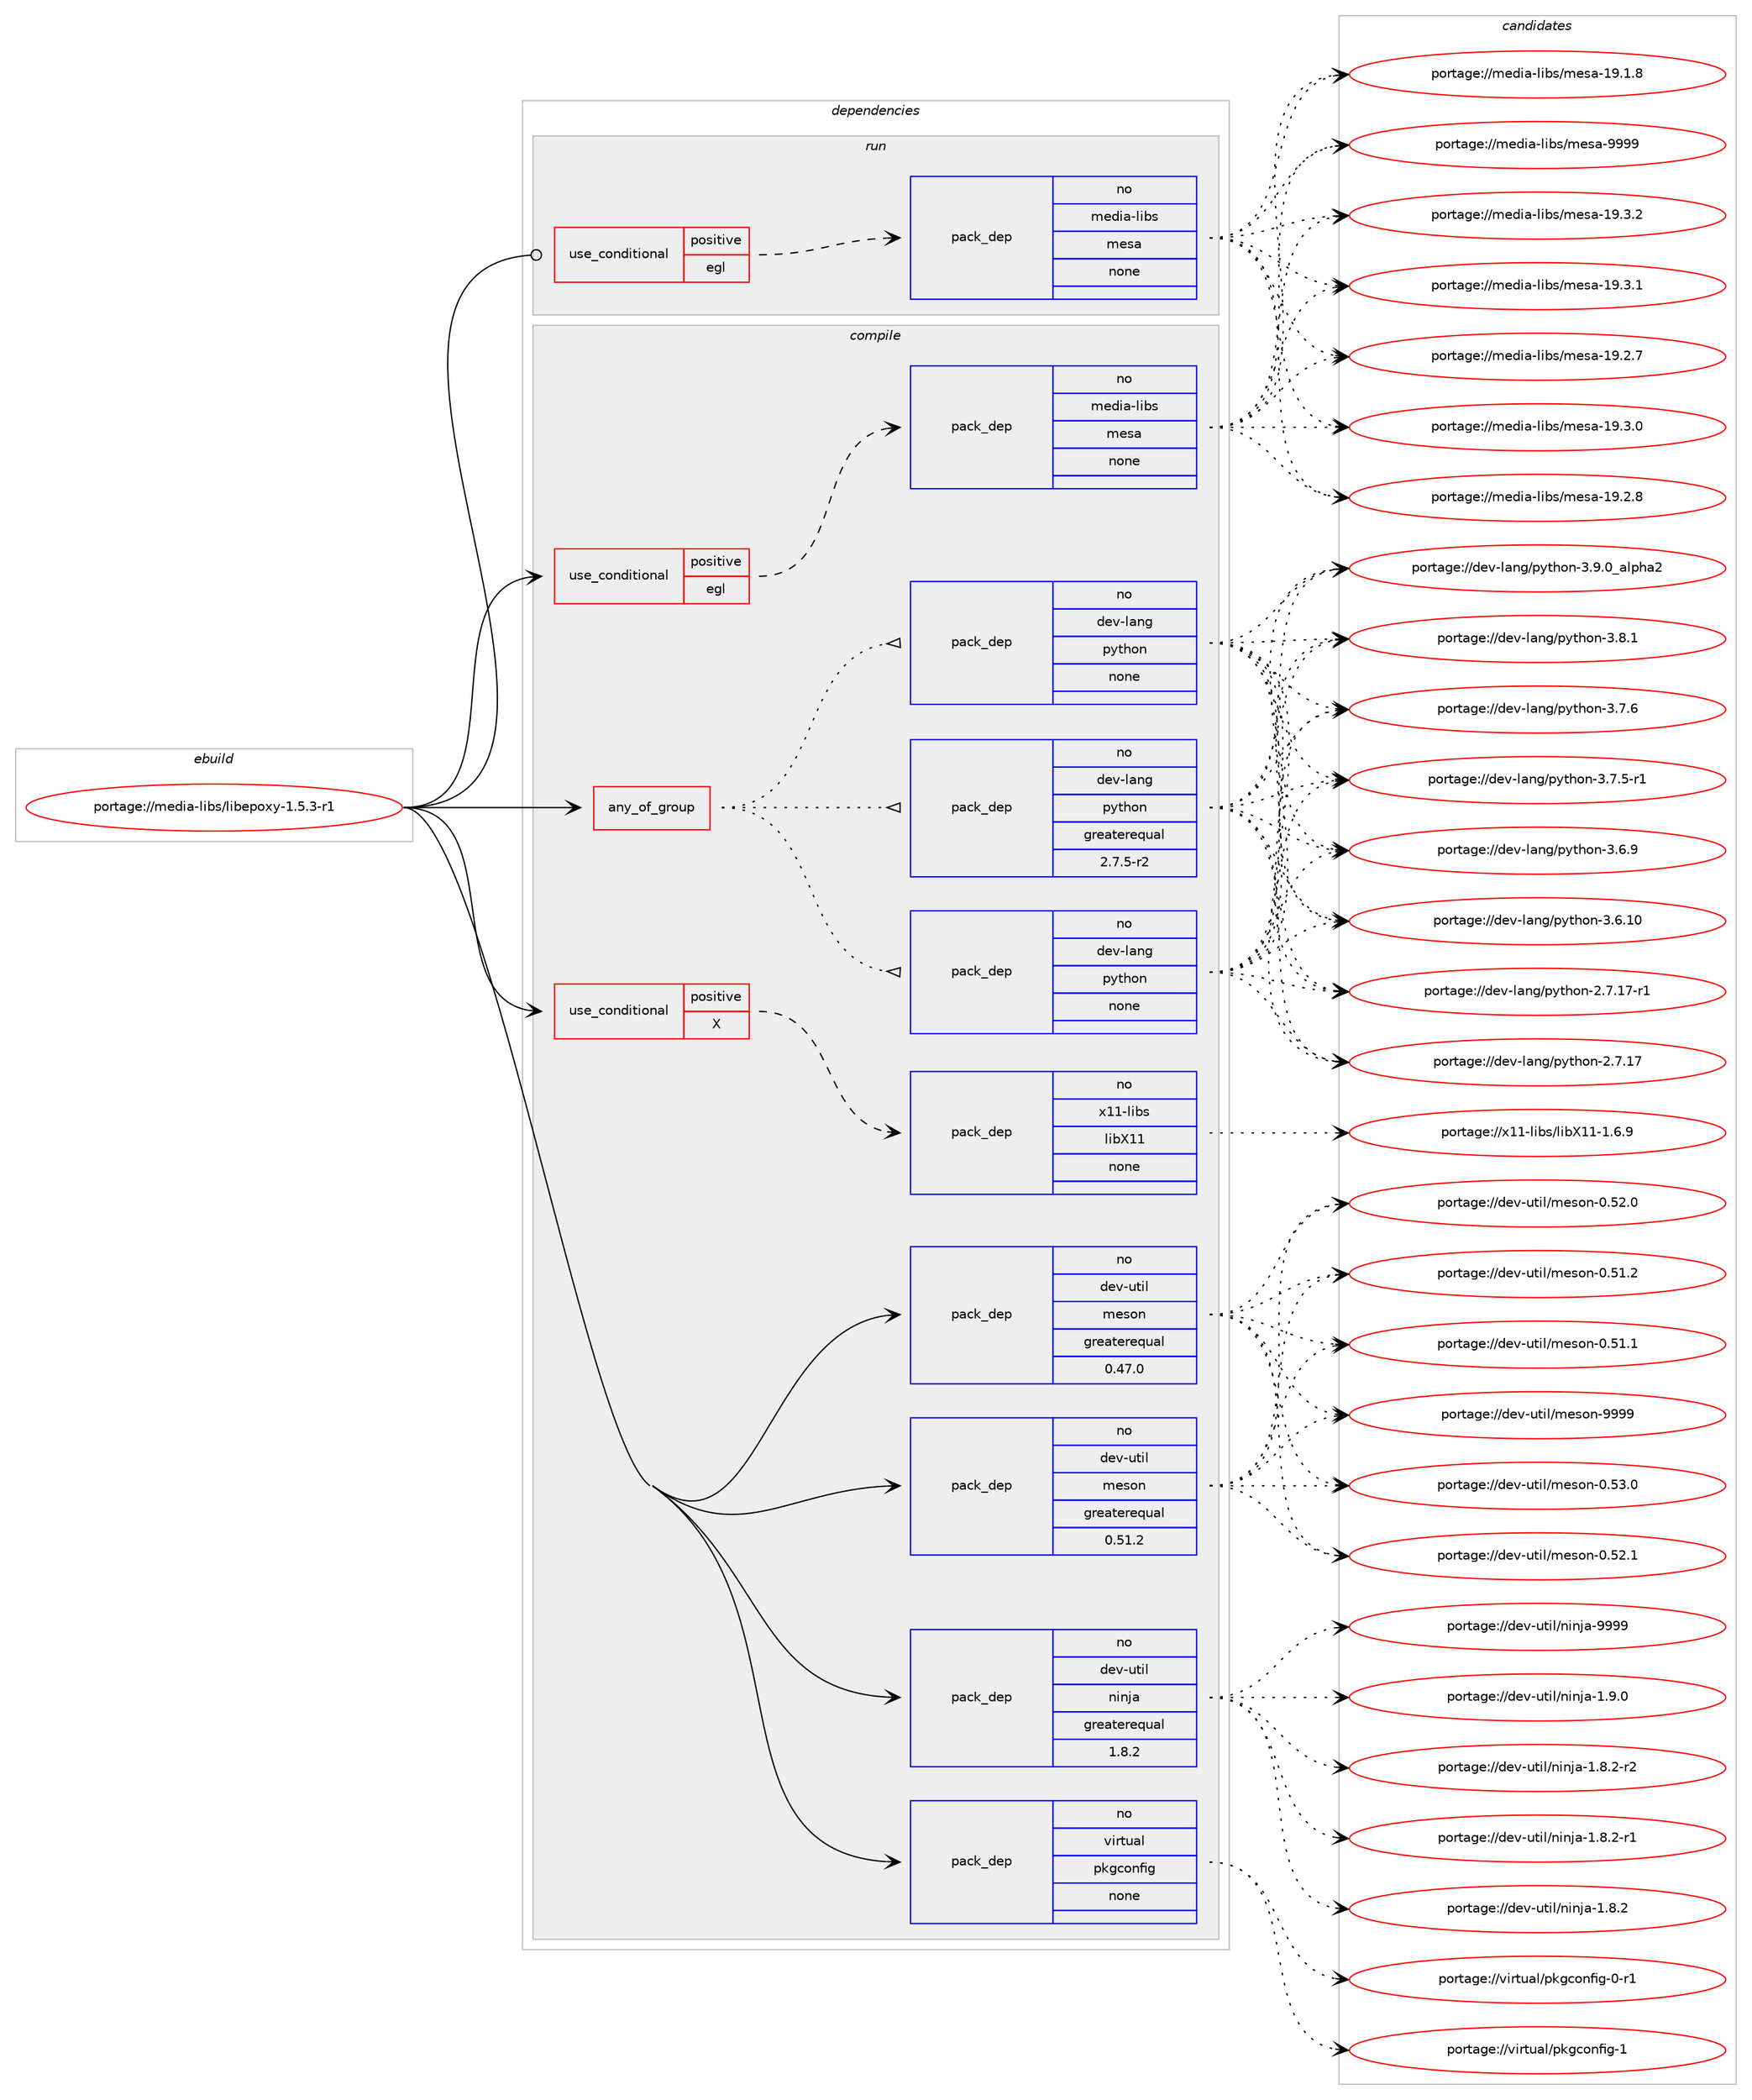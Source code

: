digraph prolog {

# *************
# Graph options
# *************

newrank=true;
concentrate=true;
compound=true;
graph [rankdir=LR,fontname=Helvetica,fontsize=10,ranksep=1.5];#, ranksep=2.5, nodesep=0.2];
edge  [arrowhead=vee];
node  [fontname=Helvetica,fontsize=10];

# **********
# The ebuild
# **********

subgraph cluster_leftcol {
color=gray;
label=<<i>ebuild</i>>;
id [label="portage://media-libs/libepoxy-1.5.3-r1", color=red, width=4, href="../media-libs/libepoxy-1.5.3-r1.svg"];
}

# ****************
# The dependencies
# ****************

subgraph cluster_midcol {
color=gray;
label=<<i>dependencies</i>>;
subgraph cluster_compile {
fillcolor="#eeeeee";
style=filled;
label=<<i>compile</i>>;
subgraph any3130 {
dependency212125 [label=<<TABLE BORDER="0" CELLBORDER="1" CELLSPACING="0" CELLPADDING="4"><TR><TD CELLPADDING="10">any_of_group</TD></TR></TABLE>>, shape=none, color=red];subgraph pack160354 {
dependency212126 [label=<<TABLE BORDER="0" CELLBORDER="1" CELLSPACING="0" CELLPADDING="4" WIDTH="220"><TR><TD ROWSPAN="6" CELLPADDING="30">pack_dep</TD></TR><TR><TD WIDTH="110">no</TD></TR><TR><TD>dev-lang</TD></TR><TR><TD>python</TD></TR><TR><TD>none</TD></TR><TR><TD></TD></TR></TABLE>>, shape=none, color=blue];
}
dependency212125:e -> dependency212126:w [weight=20,style="dotted",arrowhead="oinv"];
subgraph pack160355 {
dependency212127 [label=<<TABLE BORDER="0" CELLBORDER="1" CELLSPACING="0" CELLPADDING="4" WIDTH="220"><TR><TD ROWSPAN="6" CELLPADDING="30">pack_dep</TD></TR><TR><TD WIDTH="110">no</TD></TR><TR><TD>dev-lang</TD></TR><TR><TD>python</TD></TR><TR><TD>none</TD></TR><TR><TD></TD></TR></TABLE>>, shape=none, color=blue];
}
dependency212125:e -> dependency212127:w [weight=20,style="dotted",arrowhead="oinv"];
subgraph pack160356 {
dependency212128 [label=<<TABLE BORDER="0" CELLBORDER="1" CELLSPACING="0" CELLPADDING="4" WIDTH="220"><TR><TD ROWSPAN="6" CELLPADDING="30">pack_dep</TD></TR><TR><TD WIDTH="110">no</TD></TR><TR><TD>dev-lang</TD></TR><TR><TD>python</TD></TR><TR><TD>greaterequal</TD></TR><TR><TD>2.7.5-r2</TD></TR></TABLE>>, shape=none, color=blue];
}
dependency212125:e -> dependency212128:w [weight=20,style="dotted",arrowhead="oinv"];
}
id:e -> dependency212125:w [weight=20,style="solid",arrowhead="vee"];
subgraph cond48477 {
dependency212129 [label=<<TABLE BORDER="0" CELLBORDER="1" CELLSPACING="0" CELLPADDING="4"><TR><TD ROWSPAN="3" CELLPADDING="10">use_conditional</TD></TR><TR><TD>positive</TD></TR><TR><TD>X</TD></TR></TABLE>>, shape=none, color=red];
subgraph pack160357 {
dependency212130 [label=<<TABLE BORDER="0" CELLBORDER="1" CELLSPACING="0" CELLPADDING="4" WIDTH="220"><TR><TD ROWSPAN="6" CELLPADDING="30">pack_dep</TD></TR><TR><TD WIDTH="110">no</TD></TR><TR><TD>x11-libs</TD></TR><TR><TD>libX11</TD></TR><TR><TD>none</TD></TR><TR><TD></TD></TR></TABLE>>, shape=none, color=blue];
}
dependency212129:e -> dependency212130:w [weight=20,style="dashed",arrowhead="vee"];
}
id:e -> dependency212129:w [weight=20,style="solid",arrowhead="vee"];
subgraph cond48478 {
dependency212131 [label=<<TABLE BORDER="0" CELLBORDER="1" CELLSPACING="0" CELLPADDING="4"><TR><TD ROWSPAN="3" CELLPADDING="10">use_conditional</TD></TR><TR><TD>positive</TD></TR><TR><TD>egl</TD></TR></TABLE>>, shape=none, color=red];
subgraph pack160358 {
dependency212132 [label=<<TABLE BORDER="0" CELLBORDER="1" CELLSPACING="0" CELLPADDING="4" WIDTH="220"><TR><TD ROWSPAN="6" CELLPADDING="30">pack_dep</TD></TR><TR><TD WIDTH="110">no</TD></TR><TR><TD>media-libs</TD></TR><TR><TD>mesa</TD></TR><TR><TD>none</TD></TR><TR><TD></TD></TR></TABLE>>, shape=none, color=blue];
}
dependency212131:e -> dependency212132:w [weight=20,style="dashed",arrowhead="vee"];
}
id:e -> dependency212131:w [weight=20,style="solid",arrowhead="vee"];
subgraph pack160359 {
dependency212133 [label=<<TABLE BORDER="0" CELLBORDER="1" CELLSPACING="0" CELLPADDING="4" WIDTH="220"><TR><TD ROWSPAN="6" CELLPADDING="30">pack_dep</TD></TR><TR><TD WIDTH="110">no</TD></TR><TR><TD>dev-util</TD></TR><TR><TD>meson</TD></TR><TR><TD>greaterequal</TD></TR><TR><TD>0.47.0</TD></TR></TABLE>>, shape=none, color=blue];
}
id:e -> dependency212133:w [weight=20,style="solid",arrowhead="vee"];
subgraph pack160360 {
dependency212134 [label=<<TABLE BORDER="0" CELLBORDER="1" CELLSPACING="0" CELLPADDING="4" WIDTH="220"><TR><TD ROWSPAN="6" CELLPADDING="30">pack_dep</TD></TR><TR><TD WIDTH="110">no</TD></TR><TR><TD>dev-util</TD></TR><TR><TD>meson</TD></TR><TR><TD>greaterequal</TD></TR><TR><TD>0.51.2</TD></TR></TABLE>>, shape=none, color=blue];
}
id:e -> dependency212134:w [weight=20,style="solid",arrowhead="vee"];
subgraph pack160361 {
dependency212135 [label=<<TABLE BORDER="0" CELLBORDER="1" CELLSPACING="0" CELLPADDING="4" WIDTH="220"><TR><TD ROWSPAN="6" CELLPADDING="30">pack_dep</TD></TR><TR><TD WIDTH="110">no</TD></TR><TR><TD>dev-util</TD></TR><TR><TD>ninja</TD></TR><TR><TD>greaterequal</TD></TR><TR><TD>1.8.2</TD></TR></TABLE>>, shape=none, color=blue];
}
id:e -> dependency212135:w [weight=20,style="solid",arrowhead="vee"];
subgraph pack160362 {
dependency212136 [label=<<TABLE BORDER="0" CELLBORDER="1" CELLSPACING="0" CELLPADDING="4" WIDTH="220"><TR><TD ROWSPAN="6" CELLPADDING="30">pack_dep</TD></TR><TR><TD WIDTH="110">no</TD></TR><TR><TD>virtual</TD></TR><TR><TD>pkgconfig</TD></TR><TR><TD>none</TD></TR><TR><TD></TD></TR></TABLE>>, shape=none, color=blue];
}
id:e -> dependency212136:w [weight=20,style="solid",arrowhead="vee"];
}
subgraph cluster_compileandrun {
fillcolor="#eeeeee";
style=filled;
label=<<i>compile and run</i>>;
}
subgraph cluster_run {
fillcolor="#eeeeee";
style=filled;
label=<<i>run</i>>;
subgraph cond48479 {
dependency212137 [label=<<TABLE BORDER="0" CELLBORDER="1" CELLSPACING="0" CELLPADDING="4"><TR><TD ROWSPAN="3" CELLPADDING="10">use_conditional</TD></TR><TR><TD>positive</TD></TR><TR><TD>egl</TD></TR></TABLE>>, shape=none, color=red];
subgraph pack160363 {
dependency212138 [label=<<TABLE BORDER="0" CELLBORDER="1" CELLSPACING="0" CELLPADDING="4" WIDTH="220"><TR><TD ROWSPAN="6" CELLPADDING="30">pack_dep</TD></TR><TR><TD WIDTH="110">no</TD></TR><TR><TD>media-libs</TD></TR><TR><TD>mesa</TD></TR><TR><TD>none</TD></TR><TR><TD></TD></TR></TABLE>>, shape=none, color=blue];
}
dependency212137:e -> dependency212138:w [weight=20,style="dashed",arrowhead="vee"];
}
id:e -> dependency212137:w [weight=20,style="solid",arrowhead="odot"];
}
}

# **************
# The candidates
# **************

subgraph cluster_choices {
rank=same;
color=gray;
label=<<i>candidates</i>>;

subgraph choice160354 {
color=black;
nodesep=1;
choice10010111845108971101034711212111610411111045514657464895971081121049750 [label="portage://dev-lang/python-3.9.0_alpha2", color=red, width=4,href="../dev-lang/python-3.9.0_alpha2.svg"];
choice100101118451089711010347112121116104111110455146564649 [label="portage://dev-lang/python-3.8.1", color=red, width=4,href="../dev-lang/python-3.8.1.svg"];
choice100101118451089711010347112121116104111110455146554654 [label="portage://dev-lang/python-3.7.6", color=red, width=4,href="../dev-lang/python-3.7.6.svg"];
choice1001011184510897110103471121211161041111104551465546534511449 [label="portage://dev-lang/python-3.7.5-r1", color=red, width=4,href="../dev-lang/python-3.7.5-r1.svg"];
choice100101118451089711010347112121116104111110455146544657 [label="portage://dev-lang/python-3.6.9", color=red, width=4,href="../dev-lang/python-3.6.9.svg"];
choice10010111845108971101034711212111610411111045514654464948 [label="portage://dev-lang/python-3.6.10", color=red, width=4,href="../dev-lang/python-3.6.10.svg"];
choice100101118451089711010347112121116104111110455046554649554511449 [label="portage://dev-lang/python-2.7.17-r1", color=red, width=4,href="../dev-lang/python-2.7.17-r1.svg"];
choice10010111845108971101034711212111610411111045504655464955 [label="portage://dev-lang/python-2.7.17", color=red, width=4,href="../dev-lang/python-2.7.17.svg"];
dependency212126:e -> choice10010111845108971101034711212111610411111045514657464895971081121049750:w [style=dotted,weight="100"];
dependency212126:e -> choice100101118451089711010347112121116104111110455146564649:w [style=dotted,weight="100"];
dependency212126:e -> choice100101118451089711010347112121116104111110455146554654:w [style=dotted,weight="100"];
dependency212126:e -> choice1001011184510897110103471121211161041111104551465546534511449:w [style=dotted,weight="100"];
dependency212126:e -> choice100101118451089711010347112121116104111110455146544657:w [style=dotted,weight="100"];
dependency212126:e -> choice10010111845108971101034711212111610411111045514654464948:w [style=dotted,weight="100"];
dependency212126:e -> choice100101118451089711010347112121116104111110455046554649554511449:w [style=dotted,weight="100"];
dependency212126:e -> choice10010111845108971101034711212111610411111045504655464955:w [style=dotted,weight="100"];
}
subgraph choice160355 {
color=black;
nodesep=1;
choice10010111845108971101034711212111610411111045514657464895971081121049750 [label="portage://dev-lang/python-3.9.0_alpha2", color=red, width=4,href="../dev-lang/python-3.9.0_alpha2.svg"];
choice100101118451089711010347112121116104111110455146564649 [label="portage://dev-lang/python-3.8.1", color=red, width=4,href="../dev-lang/python-3.8.1.svg"];
choice100101118451089711010347112121116104111110455146554654 [label="portage://dev-lang/python-3.7.6", color=red, width=4,href="../dev-lang/python-3.7.6.svg"];
choice1001011184510897110103471121211161041111104551465546534511449 [label="portage://dev-lang/python-3.7.5-r1", color=red, width=4,href="../dev-lang/python-3.7.5-r1.svg"];
choice100101118451089711010347112121116104111110455146544657 [label="portage://dev-lang/python-3.6.9", color=red, width=4,href="../dev-lang/python-3.6.9.svg"];
choice10010111845108971101034711212111610411111045514654464948 [label="portage://dev-lang/python-3.6.10", color=red, width=4,href="../dev-lang/python-3.6.10.svg"];
choice100101118451089711010347112121116104111110455046554649554511449 [label="portage://dev-lang/python-2.7.17-r1", color=red, width=4,href="../dev-lang/python-2.7.17-r1.svg"];
choice10010111845108971101034711212111610411111045504655464955 [label="portage://dev-lang/python-2.7.17", color=red, width=4,href="../dev-lang/python-2.7.17.svg"];
dependency212127:e -> choice10010111845108971101034711212111610411111045514657464895971081121049750:w [style=dotted,weight="100"];
dependency212127:e -> choice100101118451089711010347112121116104111110455146564649:w [style=dotted,weight="100"];
dependency212127:e -> choice100101118451089711010347112121116104111110455146554654:w [style=dotted,weight="100"];
dependency212127:e -> choice1001011184510897110103471121211161041111104551465546534511449:w [style=dotted,weight="100"];
dependency212127:e -> choice100101118451089711010347112121116104111110455146544657:w [style=dotted,weight="100"];
dependency212127:e -> choice10010111845108971101034711212111610411111045514654464948:w [style=dotted,weight="100"];
dependency212127:e -> choice100101118451089711010347112121116104111110455046554649554511449:w [style=dotted,weight="100"];
dependency212127:e -> choice10010111845108971101034711212111610411111045504655464955:w [style=dotted,weight="100"];
}
subgraph choice160356 {
color=black;
nodesep=1;
choice10010111845108971101034711212111610411111045514657464895971081121049750 [label="portage://dev-lang/python-3.9.0_alpha2", color=red, width=4,href="../dev-lang/python-3.9.0_alpha2.svg"];
choice100101118451089711010347112121116104111110455146564649 [label="portage://dev-lang/python-3.8.1", color=red, width=4,href="../dev-lang/python-3.8.1.svg"];
choice100101118451089711010347112121116104111110455146554654 [label="portage://dev-lang/python-3.7.6", color=red, width=4,href="../dev-lang/python-3.7.6.svg"];
choice1001011184510897110103471121211161041111104551465546534511449 [label="portage://dev-lang/python-3.7.5-r1", color=red, width=4,href="../dev-lang/python-3.7.5-r1.svg"];
choice100101118451089711010347112121116104111110455146544657 [label="portage://dev-lang/python-3.6.9", color=red, width=4,href="../dev-lang/python-3.6.9.svg"];
choice10010111845108971101034711212111610411111045514654464948 [label="portage://dev-lang/python-3.6.10", color=red, width=4,href="../dev-lang/python-3.6.10.svg"];
choice100101118451089711010347112121116104111110455046554649554511449 [label="portage://dev-lang/python-2.7.17-r1", color=red, width=4,href="../dev-lang/python-2.7.17-r1.svg"];
choice10010111845108971101034711212111610411111045504655464955 [label="portage://dev-lang/python-2.7.17", color=red, width=4,href="../dev-lang/python-2.7.17.svg"];
dependency212128:e -> choice10010111845108971101034711212111610411111045514657464895971081121049750:w [style=dotted,weight="100"];
dependency212128:e -> choice100101118451089711010347112121116104111110455146564649:w [style=dotted,weight="100"];
dependency212128:e -> choice100101118451089711010347112121116104111110455146554654:w [style=dotted,weight="100"];
dependency212128:e -> choice1001011184510897110103471121211161041111104551465546534511449:w [style=dotted,weight="100"];
dependency212128:e -> choice100101118451089711010347112121116104111110455146544657:w [style=dotted,weight="100"];
dependency212128:e -> choice10010111845108971101034711212111610411111045514654464948:w [style=dotted,weight="100"];
dependency212128:e -> choice100101118451089711010347112121116104111110455046554649554511449:w [style=dotted,weight="100"];
dependency212128:e -> choice10010111845108971101034711212111610411111045504655464955:w [style=dotted,weight="100"];
}
subgraph choice160357 {
color=black;
nodesep=1;
choice120494945108105981154710810598884949454946544657 [label="portage://x11-libs/libX11-1.6.9", color=red, width=4,href="../x11-libs/libX11-1.6.9.svg"];
dependency212130:e -> choice120494945108105981154710810598884949454946544657:w [style=dotted,weight="100"];
}
subgraph choice160358 {
color=black;
nodesep=1;
choice10910110010597451081059811547109101115974557575757 [label="portage://media-libs/mesa-9999", color=red, width=4,href="../media-libs/mesa-9999.svg"];
choice109101100105974510810598115471091011159745495746514650 [label="portage://media-libs/mesa-19.3.2", color=red, width=4,href="../media-libs/mesa-19.3.2.svg"];
choice109101100105974510810598115471091011159745495746514649 [label="portage://media-libs/mesa-19.3.1", color=red, width=4,href="../media-libs/mesa-19.3.1.svg"];
choice109101100105974510810598115471091011159745495746514648 [label="portage://media-libs/mesa-19.3.0", color=red, width=4,href="../media-libs/mesa-19.3.0.svg"];
choice109101100105974510810598115471091011159745495746504656 [label="portage://media-libs/mesa-19.2.8", color=red, width=4,href="../media-libs/mesa-19.2.8.svg"];
choice109101100105974510810598115471091011159745495746504655 [label="portage://media-libs/mesa-19.2.7", color=red, width=4,href="../media-libs/mesa-19.2.7.svg"];
choice109101100105974510810598115471091011159745495746494656 [label="portage://media-libs/mesa-19.1.8", color=red, width=4,href="../media-libs/mesa-19.1.8.svg"];
dependency212132:e -> choice10910110010597451081059811547109101115974557575757:w [style=dotted,weight="100"];
dependency212132:e -> choice109101100105974510810598115471091011159745495746514650:w [style=dotted,weight="100"];
dependency212132:e -> choice109101100105974510810598115471091011159745495746514649:w [style=dotted,weight="100"];
dependency212132:e -> choice109101100105974510810598115471091011159745495746514648:w [style=dotted,weight="100"];
dependency212132:e -> choice109101100105974510810598115471091011159745495746504656:w [style=dotted,weight="100"];
dependency212132:e -> choice109101100105974510810598115471091011159745495746504655:w [style=dotted,weight="100"];
dependency212132:e -> choice109101100105974510810598115471091011159745495746494656:w [style=dotted,weight="100"];
}
subgraph choice160359 {
color=black;
nodesep=1;
choice10010111845117116105108471091011151111104557575757 [label="portage://dev-util/meson-9999", color=red, width=4,href="../dev-util/meson-9999.svg"];
choice100101118451171161051084710910111511111045484653514648 [label="portage://dev-util/meson-0.53.0", color=red, width=4,href="../dev-util/meson-0.53.0.svg"];
choice100101118451171161051084710910111511111045484653504649 [label="portage://dev-util/meson-0.52.1", color=red, width=4,href="../dev-util/meson-0.52.1.svg"];
choice100101118451171161051084710910111511111045484653504648 [label="portage://dev-util/meson-0.52.0", color=red, width=4,href="../dev-util/meson-0.52.0.svg"];
choice100101118451171161051084710910111511111045484653494650 [label="portage://dev-util/meson-0.51.2", color=red, width=4,href="../dev-util/meson-0.51.2.svg"];
choice100101118451171161051084710910111511111045484653494649 [label="portage://dev-util/meson-0.51.1", color=red, width=4,href="../dev-util/meson-0.51.1.svg"];
dependency212133:e -> choice10010111845117116105108471091011151111104557575757:w [style=dotted,weight="100"];
dependency212133:e -> choice100101118451171161051084710910111511111045484653514648:w [style=dotted,weight="100"];
dependency212133:e -> choice100101118451171161051084710910111511111045484653504649:w [style=dotted,weight="100"];
dependency212133:e -> choice100101118451171161051084710910111511111045484653504648:w [style=dotted,weight="100"];
dependency212133:e -> choice100101118451171161051084710910111511111045484653494650:w [style=dotted,weight="100"];
dependency212133:e -> choice100101118451171161051084710910111511111045484653494649:w [style=dotted,weight="100"];
}
subgraph choice160360 {
color=black;
nodesep=1;
choice10010111845117116105108471091011151111104557575757 [label="portage://dev-util/meson-9999", color=red, width=4,href="../dev-util/meson-9999.svg"];
choice100101118451171161051084710910111511111045484653514648 [label="portage://dev-util/meson-0.53.0", color=red, width=4,href="../dev-util/meson-0.53.0.svg"];
choice100101118451171161051084710910111511111045484653504649 [label="portage://dev-util/meson-0.52.1", color=red, width=4,href="../dev-util/meson-0.52.1.svg"];
choice100101118451171161051084710910111511111045484653504648 [label="portage://dev-util/meson-0.52.0", color=red, width=4,href="../dev-util/meson-0.52.0.svg"];
choice100101118451171161051084710910111511111045484653494650 [label="portage://dev-util/meson-0.51.2", color=red, width=4,href="../dev-util/meson-0.51.2.svg"];
choice100101118451171161051084710910111511111045484653494649 [label="portage://dev-util/meson-0.51.1", color=red, width=4,href="../dev-util/meson-0.51.1.svg"];
dependency212134:e -> choice10010111845117116105108471091011151111104557575757:w [style=dotted,weight="100"];
dependency212134:e -> choice100101118451171161051084710910111511111045484653514648:w [style=dotted,weight="100"];
dependency212134:e -> choice100101118451171161051084710910111511111045484653504649:w [style=dotted,weight="100"];
dependency212134:e -> choice100101118451171161051084710910111511111045484653504648:w [style=dotted,weight="100"];
dependency212134:e -> choice100101118451171161051084710910111511111045484653494650:w [style=dotted,weight="100"];
dependency212134:e -> choice100101118451171161051084710910111511111045484653494649:w [style=dotted,weight="100"];
}
subgraph choice160361 {
color=black;
nodesep=1;
choice1001011184511711610510847110105110106974557575757 [label="portage://dev-util/ninja-9999", color=red, width=4,href="../dev-util/ninja-9999.svg"];
choice100101118451171161051084711010511010697454946574648 [label="portage://dev-util/ninja-1.9.0", color=red, width=4,href="../dev-util/ninja-1.9.0.svg"];
choice1001011184511711610510847110105110106974549465646504511450 [label="portage://dev-util/ninja-1.8.2-r2", color=red, width=4,href="../dev-util/ninja-1.8.2-r2.svg"];
choice1001011184511711610510847110105110106974549465646504511449 [label="portage://dev-util/ninja-1.8.2-r1", color=red, width=4,href="../dev-util/ninja-1.8.2-r1.svg"];
choice100101118451171161051084711010511010697454946564650 [label="portage://dev-util/ninja-1.8.2", color=red, width=4,href="../dev-util/ninja-1.8.2.svg"];
dependency212135:e -> choice1001011184511711610510847110105110106974557575757:w [style=dotted,weight="100"];
dependency212135:e -> choice100101118451171161051084711010511010697454946574648:w [style=dotted,weight="100"];
dependency212135:e -> choice1001011184511711610510847110105110106974549465646504511450:w [style=dotted,weight="100"];
dependency212135:e -> choice1001011184511711610510847110105110106974549465646504511449:w [style=dotted,weight="100"];
dependency212135:e -> choice100101118451171161051084711010511010697454946564650:w [style=dotted,weight="100"];
}
subgraph choice160362 {
color=black;
nodesep=1;
choice1181051141161179710847112107103991111101021051034549 [label="portage://virtual/pkgconfig-1", color=red, width=4,href="../virtual/pkgconfig-1.svg"];
choice11810511411611797108471121071039911111010210510345484511449 [label="portage://virtual/pkgconfig-0-r1", color=red, width=4,href="../virtual/pkgconfig-0-r1.svg"];
dependency212136:e -> choice1181051141161179710847112107103991111101021051034549:w [style=dotted,weight="100"];
dependency212136:e -> choice11810511411611797108471121071039911111010210510345484511449:w [style=dotted,weight="100"];
}
subgraph choice160363 {
color=black;
nodesep=1;
choice10910110010597451081059811547109101115974557575757 [label="portage://media-libs/mesa-9999", color=red, width=4,href="../media-libs/mesa-9999.svg"];
choice109101100105974510810598115471091011159745495746514650 [label="portage://media-libs/mesa-19.3.2", color=red, width=4,href="../media-libs/mesa-19.3.2.svg"];
choice109101100105974510810598115471091011159745495746514649 [label="portage://media-libs/mesa-19.3.1", color=red, width=4,href="../media-libs/mesa-19.3.1.svg"];
choice109101100105974510810598115471091011159745495746514648 [label="portage://media-libs/mesa-19.3.0", color=red, width=4,href="../media-libs/mesa-19.3.0.svg"];
choice109101100105974510810598115471091011159745495746504656 [label="portage://media-libs/mesa-19.2.8", color=red, width=4,href="../media-libs/mesa-19.2.8.svg"];
choice109101100105974510810598115471091011159745495746504655 [label="portage://media-libs/mesa-19.2.7", color=red, width=4,href="../media-libs/mesa-19.2.7.svg"];
choice109101100105974510810598115471091011159745495746494656 [label="portage://media-libs/mesa-19.1.8", color=red, width=4,href="../media-libs/mesa-19.1.8.svg"];
dependency212138:e -> choice10910110010597451081059811547109101115974557575757:w [style=dotted,weight="100"];
dependency212138:e -> choice109101100105974510810598115471091011159745495746514650:w [style=dotted,weight="100"];
dependency212138:e -> choice109101100105974510810598115471091011159745495746514649:w [style=dotted,weight="100"];
dependency212138:e -> choice109101100105974510810598115471091011159745495746514648:w [style=dotted,weight="100"];
dependency212138:e -> choice109101100105974510810598115471091011159745495746504656:w [style=dotted,weight="100"];
dependency212138:e -> choice109101100105974510810598115471091011159745495746504655:w [style=dotted,weight="100"];
dependency212138:e -> choice109101100105974510810598115471091011159745495746494656:w [style=dotted,weight="100"];
}
}

}
